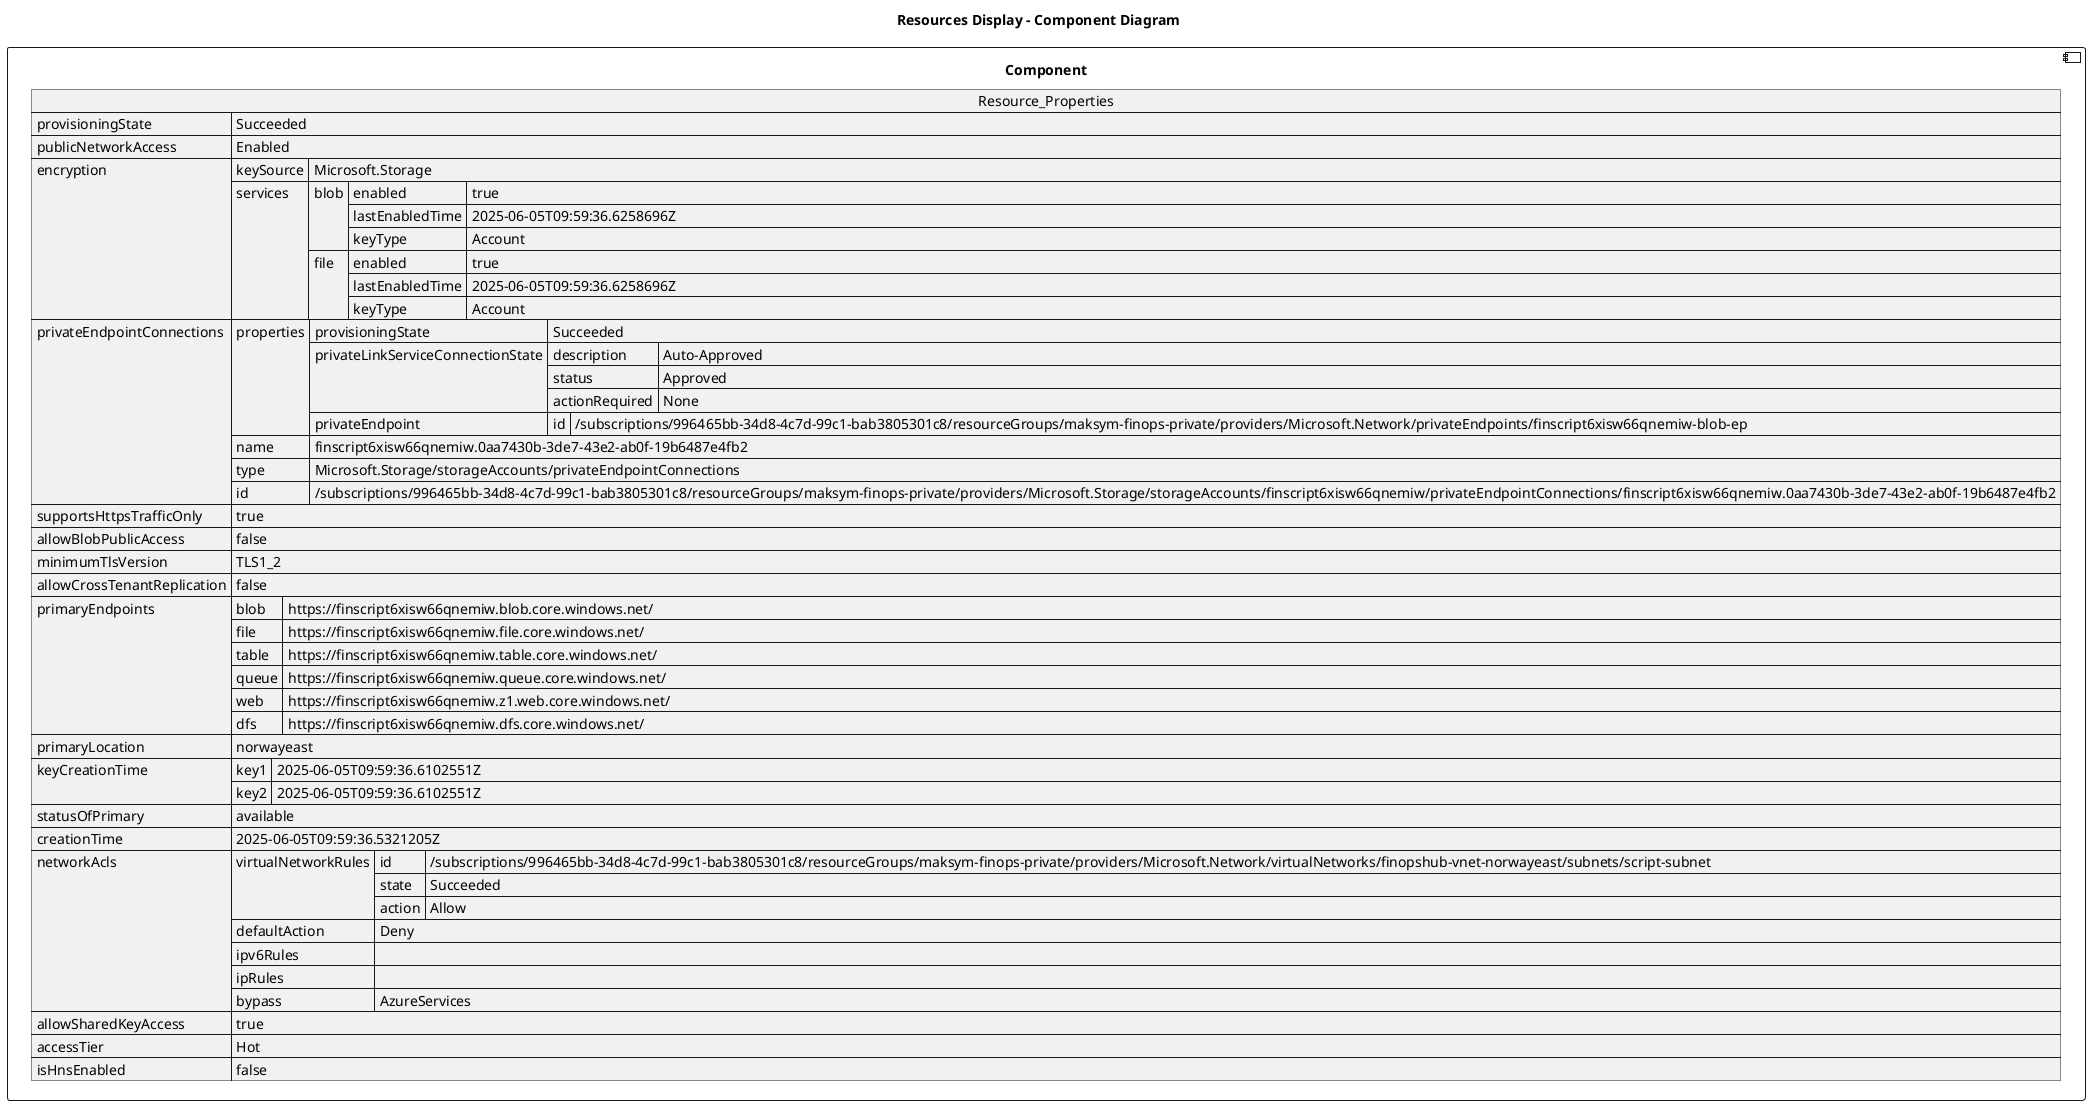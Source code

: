 @startuml

title Resources Display - Component Diagram

component Component {

json  Resource_Properties {
  "provisioningState": "Succeeded",
  "publicNetworkAccess": "Enabled",
  "encryption": {
    "keySource": "Microsoft.Storage",
    "services": {
      "blob": {
        "enabled": true,
        "lastEnabledTime": "2025-06-05T09:59:36.6258696Z",
        "keyType": "Account"
      },
      "file": {
        "enabled": true,
        "lastEnabledTime": "2025-06-05T09:59:36.6258696Z",
        "keyType": "Account"
      }
    }
  },
  "privateEndpointConnections": [
    {
      "properties": {
        "provisioningState": "Succeeded",
        "privateLinkServiceConnectionState": {
          "description": "Auto-Approved",
          "status": "Approved",
          "actionRequired": "None"
        },
        "privateEndpoint": {
          "id": "/subscriptions/996465bb-34d8-4c7d-99c1-bab3805301c8/resourceGroups/maksym-finops-private/providers/Microsoft.Network/privateEndpoints/finscript6xisw66qnemiw-blob-ep"
        }
      },
      "name": "finscript6xisw66qnemiw.0aa7430b-3de7-43e2-ab0f-19b6487e4fb2",
      "type": "Microsoft.Storage/storageAccounts/privateEndpointConnections",
      "id": "/subscriptions/996465bb-34d8-4c7d-99c1-bab3805301c8/resourceGroups/maksym-finops-private/providers/Microsoft.Storage/storageAccounts/finscript6xisw66qnemiw/privateEndpointConnections/finscript6xisw66qnemiw.0aa7430b-3de7-43e2-ab0f-19b6487e4fb2"
    }
  ],
  "supportsHttpsTrafficOnly": true,
  "allowBlobPublicAccess": false,
  "minimumTlsVersion": "TLS1_2",
  "allowCrossTenantReplication": false,
  "primaryEndpoints": {
    "blob": "https://finscript6xisw66qnemiw.blob.core.windows.net/",
    "file": "https://finscript6xisw66qnemiw.file.core.windows.net/",
    "table": "https://finscript6xisw66qnemiw.table.core.windows.net/",
    "queue": "https://finscript6xisw66qnemiw.queue.core.windows.net/",
    "web": "https://finscript6xisw66qnemiw.z1.web.core.windows.net/",
    "dfs": "https://finscript6xisw66qnemiw.dfs.core.windows.net/"
  },
  "primaryLocation": "norwayeast",
  "keyCreationTime": {
    "key1": "2025-06-05T09:59:36.6102551Z",
    "key2": "2025-06-05T09:59:36.6102551Z"
  },
  "statusOfPrimary": "available",
  "creationTime": "2025-06-05T09:59:36.5321205Z",
  "networkAcls": {
    "virtualNetworkRules": [
      {
        "id": "/subscriptions/996465bb-34d8-4c7d-99c1-bab3805301c8/resourceGroups/maksym-finops-private/providers/Microsoft.Network/virtualNetworks/finopshub-vnet-norwayeast/subnets/script-subnet",
        "state": "Succeeded",
        "action": "Allow"
      }
    ],
    "defaultAction": "Deny",
    "ipv6Rules": [],
    "ipRules": [],
    "bypass": "AzureServices"
  },
  "allowSharedKeyAccess": true,
  "accessTier": "Hot",
  "isHnsEnabled": false
}
}
@enduml
